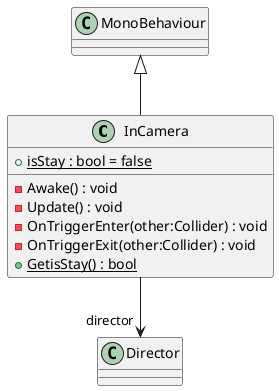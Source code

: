 @startuml
class InCamera {
    {static} + isStay : bool = false
    - Awake() : void
    - Update() : void
    - OnTriggerEnter(other:Collider) : void
    - OnTriggerExit(other:Collider) : void
    {static} + GetisStay() : bool
}
MonoBehaviour <|-- InCamera
InCamera --> "director" Director
@enduml
